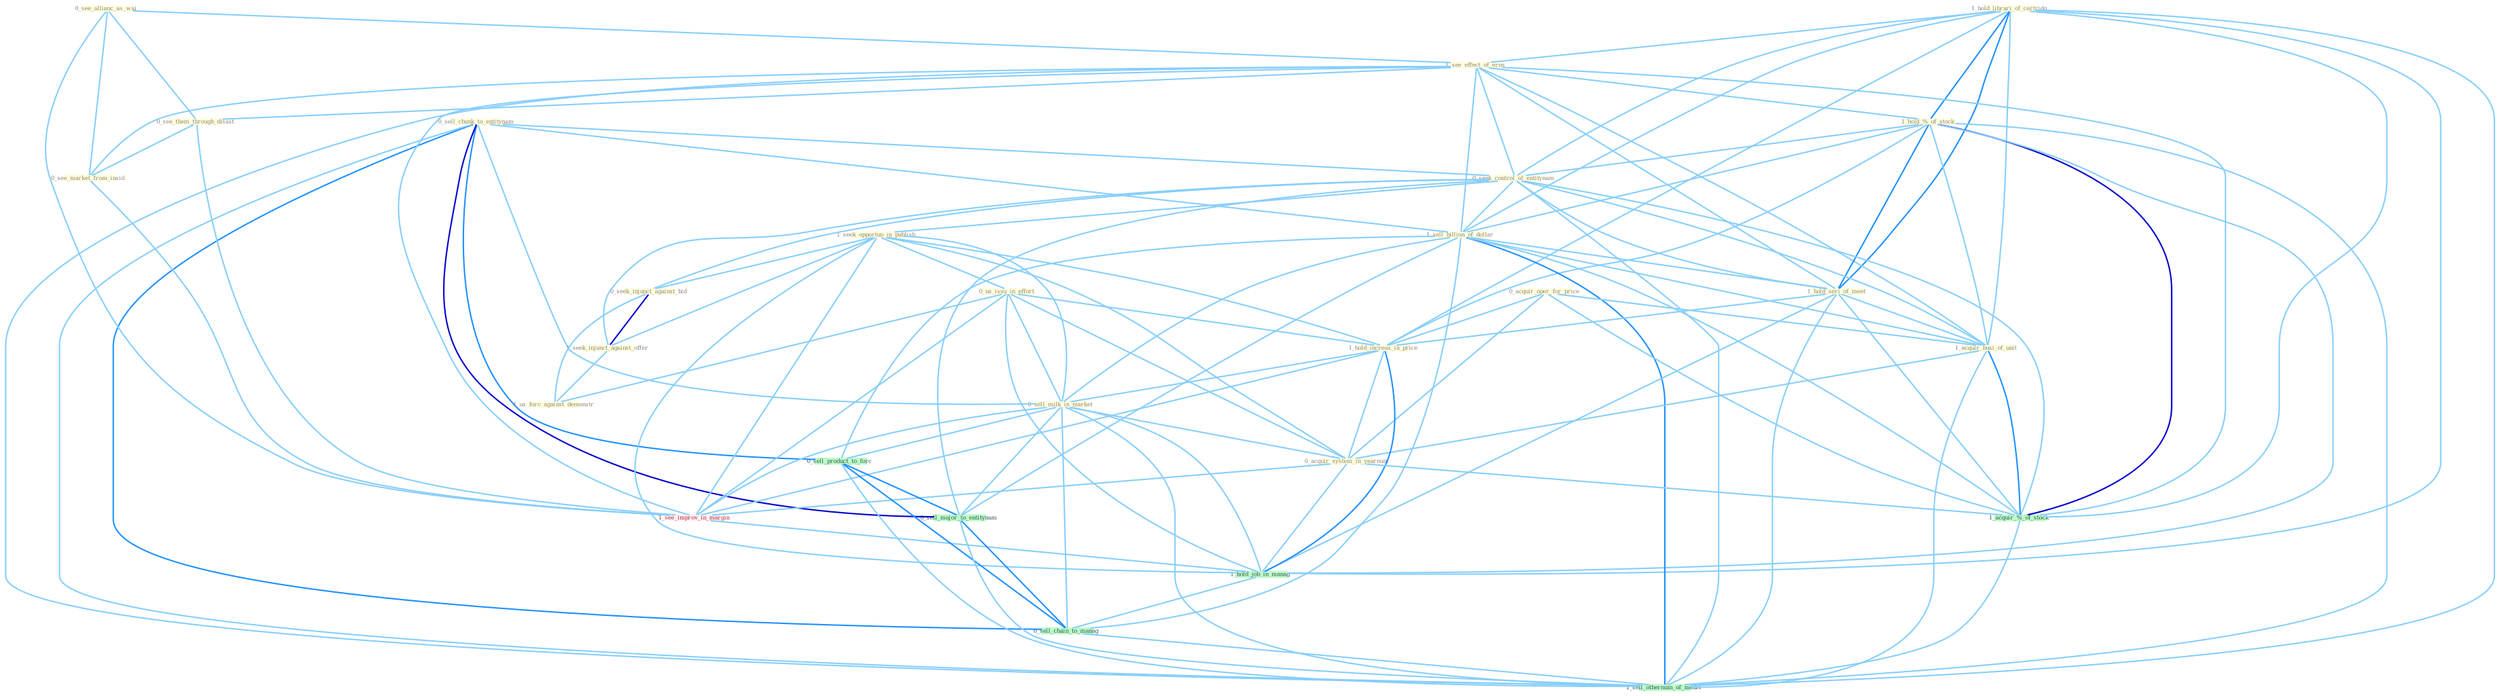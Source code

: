 Graph G{ 
    node
    [shape=polygon,style=filled,width=.5,height=.06,color="#BDFCC9",fixedsize=true,fontsize=4,
    fontcolor="#2f4f4f"];
    {node
    [color="#ffffe0", fontcolor="#8b7d6b"] "0_sell_chunk_to_entitynam " "0_see_allianc_as_wai " "1_hold_librari_of_cartridg " "1_see_effect_of_eros " "0_see_them_through_disast " "1_hold_%_of_stock " "0_seek_control_of_entitynam " "1_sell_billion_of_dollar " "0_see_market_from_insid " "0_acquir_oper_for_price " "1_seek_opportun_in_publish " "1_hold_seri_of_meet " "0_us_issu_in_effort " "1_acquir_busi_of_unit " "1_hold_increas_in_price " "0_seek_injunct_against_bid " "1_seek_injunct_against_offer " "0_sell_milk_in_market " "1_us_forc_against_demonstr " "0_acquir_system_in_yearnum "}
{node [color="#fff0f5", fontcolor="#b22222"] "1_see_improv_in_margin "}
edge [color="#B0E2FF"];

	"0_sell_chunk_to_entitynam " -- "0_seek_control_of_entitynam " [w="1", color="#87cefa" ];
	"0_sell_chunk_to_entitynam " -- "1_sell_billion_of_dollar " [w="1", color="#87cefa" ];
	"0_sell_chunk_to_entitynam " -- "0_sell_milk_in_market " [w="1", color="#87cefa" ];
	"0_sell_chunk_to_entitynam " -- "0_sell_product_to_forc " [w="2", color="#1e90ff" , len=0.8];
	"0_sell_chunk_to_entitynam " -- "0_sell_major_to_entitynam " [w="3", color="#0000cd" , len=0.6];
	"0_sell_chunk_to_entitynam " -- "0_sell_chain_to_manag " [w="2", color="#1e90ff" , len=0.8];
	"0_sell_chunk_to_entitynam " -- "1_sell_othernum_of_model " [w="1", color="#87cefa" ];
	"0_see_allianc_as_wai " -- "1_see_effect_of_eros " [w="1", color="#87cefa" ];
	"0_see_allianc_as_wai " -- "0_see_them_through_disast " [w="1", color="#87cefa" ];
	"0_see_allianc_as_wai " -- "0_see_market_from_insid " [w="1", color="#87cefa" ];
	"0_see_allianc_as_wai " -- "1_see_improv_in_margin " [w="1", color="#87cefa" ];
	"1_hold_librari_of_cartridg " -- "1_see_effect_of_eros " [w="1", color="#87cefa" ];
	"1_hold_librari_of_cartridg " -- "1_hold_%_of_stock " [w="2", color="#1e90ff" , len=0.8];
	"1_hold_librari_of_cartridg " -- "0_seek_control_of_entitynam " [w="1", color="#87cefa" ];
	"1_hold_librari_of_cartridg " -- "1_sell_billion_of_dollar " [w="1", color="#87cefa" ];
	"1_hold_librari_of_cartridg " -- "1_hold_seri_of_meet " [w="2", color="#1e90ff" , len=0.8];
	"1_hold_librari_of_cartridg " -- "1_acquir_busi_of_unit " [w="1", color="#87cefa" ];
	"1_hold_librari_of_cartridg " -- "1_hold_increas_in_price " [w="1", color="#87cefa" ];
	"1_hold_librari_of_cartridg " -- "1_acquir_%_of_stock " [w="1", color="#87cefa" ];
	"1_hold_librari_of_cartridg " -- "1_hold_job_in_manag " [w="1", color="#87cefa" ];
	"1_hold_librari_of_cartridg " -- "1_sell_othernum_of_model " [w="1", color="#87cefa" ];
	"1_see_effect_of_eros " -- "0_see_them_through_disast " [w="1", color="#87cefa" ];
	"1_see_effect_of_eros " -- "1_hold_%_of_stock " [w="1", color="#87cefa" ];
	"1_see_effect_of_eros " -- "0_seek_control_of_entitynam " [w="1", color="#87cefa" ];
	"1_see_effect_of_eros " -- "1_sell_billion_of_dollar " [w="1", color="#87cefa" ];
	"1_see_effect_of_eros " -- "0_see_market_from_insid " [w="1", color="#87cefa" ];
	"1_see_effect_of_eros " -- "1_hold_seri_of_meet " [w="1", color="#87cefa" ];
	"1_see_effect_of_eros " -- "1_acquir_busi_of_unit " [w="1", color="#87cefa" ];
	"1_see_effect_of_eros " -- "1_see_improv_in_margin " [w="1", color="#87cefa" ];
	"1_see_effect_of_eros " -- "1_acquir_%_of_stock " [w="1", color="#87cefa" ];
	"1_see_effect_of_eros " -- "1_sell_othernum_of_model " [w="1", color="#87cefa" ];
	"0_see_them_through_disast " -- "0_see_market_from_insid " [w="1", color="#87cefa" ];
	"0_see_them_through_disast " -- "1_see_improv_in_margin " [w="1", color="#87cefa" ];
	"1_hold_%_of_stock " -- "0_seek_control_of_entitynam " [w="1", color="#87cefa" ];
	"1_hold_%_of_stock " -- "1_sell_billion_of_dollar " [w="1", color="#87cefa" ];
	"1_hold_%_of_stock " -- "1_hold_seri_of_meet " [w="2", color="#1e90ff" , len=0.8];
	"1_hold_%_of_stock " -- "1_acquir_busi_of_unit " [w="1", color="#87cefa" ];
	"1_hold_%_of_stock " -- "1_hold_increas_in_price " [w="1", color="#87cefa" ];
	"1_hold_%_of_stock " -- "1_acquir_%_of_stock " [w="3", color="#0000cd" , len=0.6];
	"1_hold_%_of_stock " -- "1_hold_job_in_manag " [w="1", color="#87cefa" ];
	"1_hold_%_of_stock " -- "1_sell_othernum_of_model " [w="1", color="#87cefa" ];
	"0_seek_control_of_entitynam " -- "1_sell_billion_of_dollar " [w="1", color="#87cefa" ];
	"0_seek_control_of_entitynam " -- "1_seek_opportun_in_publish " [w="1", color="#87cefa" ];
	"0_seek_control_of_entitynam " -- "1_hold_seri_of_meet " [w="1", color="#87cefa" ];
	"0_seek_control_of_entitynam " -- "1_acquir_busi_of_unit " [w="1", color="#87cefa" ];
	"0_seek_control_of_entitynam " -- "0_seek_injunct_against_bid " [w="1", color="#87cefa" ];
	"0_seek_control_of_entitynam " -- "1_seek_injunct_against_offer " [w="1", color="#87cefa" ];
	"0_seek_control_of_entitynam " -- "1_acquir_%_of_stock " [w="1", color="#87cefa" ];
	"0_seek_control_of_entitynam " -- "0_sell_major_to_entitynam " [w="1", color="#87cefa" ];
	"0_seek_control_of_entitynam " -- "1_sell_othernum_of_model " [w="1", color="#87cefa" ];
	"1_sell_billion_of_dollar " -- "1_hold_seri_of_meet " [w="1", color="#87cefa" ];
	"1_sell_billion_of_dollar " -- "1_acquir_busi_of_unit " [w="1", color="#87cefa" ];
	"1_sell_billion_of_dollar " -- "0_sell_milk_in_market " [w="1", color="#87cefa" ];
	"1_sell_billion_of_dollar " -- "1_acquir_%_of_stock " [w="1", color="#87cefa" ];
	"1_sell_billion_of_dollar " -- "0_sell_product_to_forc " [w="1", color="#87cefa" ];
	"1_sell_billion_of_dollar " -- "0_sell_major_to_entitynam " [w="1", color="#87cefa" ];
	"1_sell_billion_of_dollar " -- "0_sell_chain_to_manag " [w="1", color="#87cefa" ];
	"1_sell_billion_of_dollar " -- "1_sell_othernum_of_model " [w="2", color="#1e90ff" , len=0.8];
	"0_see_market_from_insid " -- "1_see_improv_in_margin " [w="1", color="#87cefa" ];
	"0_acquir_oper_for_price " -- "1_acquir_busi_of_unit " [w="1", color="#87cefa" ];
	"0_acquir_oper_for_price " -- "1_hold_increas_in_price " [w="1", color="#87cefa" ];
	"0_acquir_oper_for_price " -- "0_acquir_system_in_yearnum " [w="1", color="#87cefa" ];
	"0_acquir_oper_for_price " -- "1_acquir_%_of_stock " [w="1", color="#87cefa" ];
	"1_seek_opportun_in_publish " -- "0_us_issu_in_effort " [w="1", color="#87cefa" ];
	"1_seek_opportun_in_publish " -- "1_hold_increas_in_price " [w="1", color="#87cefa" ];
	"1_seek_opportun_in_publish " -- "0_seek_injunct_against_bid " [w="1", color="#87cefa" ];
	"1_seek_opportun_in_publish " -- "1_seek_injunct_against_offer " [w="1", color="#87cefa" ];
	"1_seek_opportun_in_publish " -- "0_sell_milk_in_market " [w="1", color="#87cefa" ];
	"1_seek_opportun_in_publish " -- "0_acquir_system_in_yearnum " [w="1", color="#87cefa" ];
	"1_seek_opportun_in_publish " -- "1_see_improv_in_margin " [w="1", color="#87cefa" ];
	"1_seek_opportun_in_publish " -- "1_hold_job_in_manag " [w="1", color="#87cefa" ];
	"1_hold_seri_of_meet " -- "1_acquir_busi_of_unit " [w="1", color="#87cefa" ];
	"1_hold_seri_of_meet " -- "1_hold_increas_in_price " [w="1", color="#87cefa" ];
	"1_hold_seri_of_meet " -- "1_acquir_%_of_stock " [w="1", color="#87cefa" ];
	"1_hold_seri_of_meet " -- "1_hold_job_in_manag " [w="1", color="#87cefa" ];
	"1_hold_seri_of_meet " -- "1_sell_othernum_of_model " [w="1", color="#87cefa" ];
	"0_us_issu_in_effort " -- "1_hold_increas_in_price " [w="1", color="#87cefa" ];
	"0_us_issu_in_effort " -- "0_sell_milk_in_market " [w="1", color="#87cefa" ];
	"0_us_issu_in_effort " -- "1_us_forc_against_demonstr " [w="1", color="#87cefa" ];
	"0_us_issu_in_effort " -- "0_acquir_system_in_yearnum " [w="1", color="#87cefa" ];
	"0_us_issu_in_effort " -- "1_see_improv_in_margin " [w="1", color="#87cefa" ];
	"0_us_issu_in_effort " -- "1_hold_job_in_manag " [w="1", color="#87cefa" ];
	"1_acquir_busi_of_unit " -- "0_acquir_system_in_yearnum " [w="1", color="#87cefa" ];
	"1_acquir_busi_of_unit " -- "1_acquir_%_of_stock " [w="2", color="#1e90ff" , len=0.8];
	"1_acquir_busi_of_unit " -- "1_sell_othernum_of_model " [w="1", color="#87cefa" ];
	"1_hold_increas_in_price " -- "0_sell_milk_in_market " [w="1", color="#87cefa" ];
	"1_hold_increas_in_price " -- "0_acquir_system_in_yearnum " [w="1", color="#87cefa" ];
	"1_hold_increas_in_price " -- "1_see_improv_in_margin " [w="1", color="#87cefa" ];
	"1_hold_increas_in_price " -- "1_hold_job_in_manag " [w="2", color="#1e90ff" , len=0.8];
	"0_seek_injunct_against_bid " -- "1_seek_injunct_against_offer " [w="3", color="#0000cd" , len=0.6];
	"0_seek_injunct_against_bid " -- "1_us_forc_against_demonstr " [w="1", color="#87cefa" ];
	"1_seek_injunct_against_offer " -- "1_us_forc_against_demonstr " [w="1", color="#87cefa" ];
	"0_sell_milk_in_market " -- "0_acquir_system_in_yearnum " [w="1", color="#87cefa" ];
	"0_sell_milk_in_market " -- "1_see_improv_in_margin " [w="1", color="#87cefa" ];
	"0_sell_milk_in_market " -- "1_hold_job_in_manag " [w="1", color="#87cefa" ];
	"0_sell_milk_in_market " -- "0_sell_product_to_forc " [w="1", color="#87cefa" ];
	"0_sell_milk_in_market " -- "0_sell_major_to_entitynam " [w="1", color="#87cefa" ];
	"0_sell_milk_in_market " -- "0_sell_chain_to_manag " [w="1", color="#87cefa" ];
	"0_sell_milk_in_market " -- "1_sell_othernum_of_model " [w="1", color="#87cefa" ];
	"0_acquir_system_in_yearnum " -- "1_see_improv_in_margin " [w="1", color="#87cefa" ];
	"0_acquir_system_in_yearnum " -- "1_acquir_%_of_stock " [w="1", color="#87cefa" ];
	"0_acquir_system_in_yearnum " -- "1_hold_job_in_manag " [w="1", color="#87cefa" ];
	"1_see_improv_in_margin " -- "1_hold_job_in_manag " [w="1", color="#87cefa" ];
	"1_acquir_%_of_stock " -- "1_sell_othernum_of_model " [w="1", color="#87cefa" ];
	"1_hold_job_in_manag " -- "0_sell_chain_to_manag " [w="1", color="#87cefa" ];
	"0_sell_product_to_forc " -- "0_sell_major_to_entitynam " [w="2", color="#1e90ff" , len=0.8];
	"0_sell_product_to_forc " -- "0_sell_chain_to_manag " [w="2", color="#1e90ff" , len=0.8];
	"0_sell_product_to_forc " -- "1_sell_othernum_of_model " [w="1", color="#87cefa" ];
	"0_sell_major_to_entitynam " -- "0_sell_chain_to_manag " [w="2", color="#1e90ff" , len=0.8];
	"0_sell_major_to_entitynam " -- "1_sell_othernum_of_model " [w="1", color="#87cefa" ];
	"0_sell_chain_to_manag " -- "1_sell_othernum_of_model " [w="1", color="#87cefa" ];
}